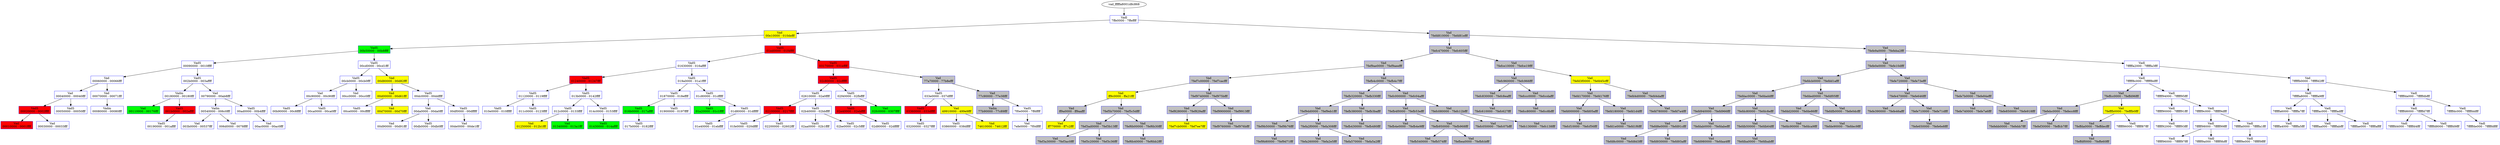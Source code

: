 /* Pid:    816 */
digraph processtree {
graph [rankdir = "TB"];
vad_fffffa8001d8c868 -> vad_fffffa8001d2f3c0
vad_fffffa8001d2f3c0 [label = "{ Vadl\n7ffe0000 - 7ffeffff }"shape = "record" color = "blue" style = "filled" fillcolor = "white"];
vad_fffffa8001d2f3c0 -> vad_fffffa8001d902a0
vad_fffffa8001d902a0 [label = "{ Vad \n00e10000 - 010defff }"shape = "record" color = "blue" style = "filled" fillcolor = "yellow"];
vad_fffffa8001d902a0 -> vad_fffffa8001d810a0
vad_fffffa8001d810a0 [label = "{ VadS\n00b50000 - 00b8ffff }"shape = "record" color = "blue" style = "filled" fillcolor = "green"];
vad_fffffa8001d810a0 -> vad_fffffa8000e3e7e0
vad_fffffa8000e3e7e0 [label = "{ VadS\n00090000 - 0010ffff }"shape = "record" color = "blue" style = "filled" fillcolor = "white"];
vad_fffffa8000e3e7e0 -> vad_fffffa8001d88b00
vad_fffffa8001d88b00 [label = "{ Vad \n00060000 - 00066fff }"shape = "record" color = "blue" style = "filled" fillcolor = "white"];
vad_fffffa8001d88b00 -> vad_fffffa8001d88c20
vad_fffffa8001d88c20 [label = "{ Vad \n00040000 - 00040fff }"shape = "record" color = "blue" style = "filled" fillcolor = "white"];
vad_fffffa8001d88c20 -> vad_fffffa8001d886b0
vad_fffffa8001d886b0 [label = "{ VadS\n00020000 - 0002ffff }"shape = "record" color = "blue" style = "filled" fillcolor = "red"];
vad_fffffa8001d886b0 -> vad_fffffa8001d82c40
vad_fffffa8001d82c40 [label = "{ Vad \n00010000 - 0001ffff }"shape = "record" color = "blue" style = "filled" fillcolor = "red"];
vad_fffffa8001d886b0 -> vad_fffffa80013a2b50
vad_fffffa80013a2b50 [label = "{ Vad \n00030000 - 00033fff }"shape = "record" color = "blue" style = "filled" fillcolor = "white"];
vad_fffffa8001d88c20 -> vad_fffffa80014e0610
vad_fffffa80014e0610 [label = "{ VadS\n00050000 - 00050fff }"shape = "record" color = "blue" style = "filled" fillcolor = "white"];
vad_fffffa8001d88b00 -> vad_fffffa8001d88a70
vad_fffffa8001d88a70 [label = "{ Vad \n00070000 - 00071fff }"shape = "record" color = "blue" style = "filled" fillcolor = "white"];
vad_fffffa8001d88a70 -> vad_fffffa8001d8cee0
vad_fffffa8001d8cee0 [label = "{ Vadm\n00080000 - 00080fff }"shape = "record" color = "blue" style = "filled" fillcolor = "white"];
vad_fffffa8000e3e7e0 -> vad_fffffa8001d82220
vad_fffffa8001d82220 [label = "{ VadS\n002b0000 - 003affff }"shape = "record" color = "blue" style = "filled" fillcolor = "white"];
vad_fffffa8001d82220 -> vad_fffffa8001d8cda0
vad_fffffa8001d8cda0 [label = "{ Vadm\n00180000 - 00180fff }"shape = "record" color = "blue" style = "filled" fillcolor = "white"];
vad_fffffa8001d8cda0 -> vad_fffffa8001d82300
vad_fffffa8001d82300 [label = "{ Vad \n00110000 - 00176fff }"shape = "record" color = "blue" style = "filled" fillcolor = "green"];
vad_fffffa8001d8cda0 -> vad_fffffa80014b3a60
vad_fffffa80014b3a60 [label = "{ VadS\n001b0000 - 002affff }"shape = "record" color = "blue" style = "filled" fillcolor = "red"];
vad_fffffa80014b3a60 -> vad_fffffa800204a8d0
vad_fffffa800204a8d0 [label = "{ VadS\n00190000 - 001affff }"shape = "record" color = "blue" style = "filled" fillcolor = "white"];
vad_fffffa8001d82220 -> vad_fffffa8001d8cf80
vad_fffffa8001d8cf80 [label = "{ Vad \n00790000 - 00ab8fff }"shape = "record" color = "blue" style = "filled" fillcolor = "white"];
vad_fffffa8001d8cf80 -> vad_fffffa8001d8baf0
vad_fffffa8001d8baf0 [label = "{ Vadm\n00540000 - 006c0fff }"shape = "record" color = "blue" style = "filled" fillcolor = "white"];
vad_fffffa8001d8baf0 -> vad_fffffa8001d81f80
vad_fffffa8001d81f80 [label = "{ Vad \n003b0000 - 00537fff }"shape = "record" color = "blue" style = "filled" fillcolor = "white"];
vad_fffffa8001d8baf0 -> vad_fffffa8001d88b90
vad_fffffa8001d88b90 [label = "{ Vad \n006d0000 - 0078ffff }"shape = "record" color = "blue" style = "filled" fillcolor = "white"];
vad_fffffa8001d8cf80 -> vad_fffffa80013a4750
vad_fffffa80013a4750 [label = "{ VadS\n00ad0000 - 00b4ffff }"shape = "record" color = "blue" style = "filled" fillcolor = "white"];
vad_fffffa80013a4750 -> vad_fffffa8001de8640
vad_fffffa8001de8640 [label = "{ Vad \n00ac0000 - 00ac0fff }"shape = "record" color = "blue" style = "filled" fillcolor = "white"];
vad_fffffa8001d810a0 -> vad_fffffa8001e6fcf0
vad_fffffa8001e6fcf0 [label = "{ VadS\n00cd0000 - 00cd1fff }"shape = "record" color = "blue" style = "filled" fillcolor = "white"];
vad_fffffa8001e6fcf0 -> vad_fffffa8001dfc6c0
vad_fffffa8001dfc6c0 [label = "{ VadS\n00cb0000 - 00cb0fff }"shape = "record" color = "blue" style = "filled" fillcolor = "white"];
vad_fffffa8001dfc6c0 -> vad_fffffa8001de8520
vad_fffffa8001de8520 [label = "{ Vad \n00c90000 - 00c90fff }"shape = "record" color = "blue" style = "filled" fillcolor = "white"];
vad_fffffa8001de8520 -> vad_fffffa8001d690a0
vad_fffffa8001d690a0 [label = "{ VadS\n00b90000 - 00c8ffff }"shape = "record" color = "blue" style = "filled" fillcolor = "white"];
vad_fffffa8001de8520 -> vad_fffffa8001df0200
vad_fffffa8001df0200 [label = "{ VadS\n00ca0000 - 00ca0fff }"shape = "record" color = "blue" style = "filled" fillcolor = "white"];
vad_fffffa8001dfc6c0 -> vad_fffffa8001e03f80
vad_fffffa8001e03f80 [label = "{ Vad \n00cc0000 - 00cc0fff }"shape = "record" color = "blue" style = "filled" fillcolor = "white"];
vad_fffffa8001e6fcf0 -> vad_fffffa8001fa7ce0
vad_fffffa8001fa7ce0 [label = "{ Vad \n00d80000 - 00d82fff }"shape = "record" color = "blue" style = "filled" fillcolor = "yellow"];
vad_fffffa8001fa7ce0 -> vad_fffffa8001f0eef0
vad_fffffa8001f0eef0 [label = "{ Vad \n00d00000 - 00d61fff }"shape = "record" color = "blue" style = "filled" fillcolor = "yellow"];
vad_fffffa8001f0eef0 -> vad_fffffa8001f2dc60
vad_fffffa8001f2dc60 [label = "{ VadS\n00ce0000 - 00cfffff }"shape = "record" color = "blue" style = "filled" fillcolor = "white"];
vad_fffffa8001f0eef0 -> vad_fffffa8001dc1990
vad_fffffa8001dc1990 [label = "{ Vad \n00d70000 - 00d70fff }"shape = "record" color = "blue" style = "filled" fillcolor = "yellow"];
vad_fffffa8001fa7ce0 -> vad_fffffa8001f293c0
vad_fffffa8001f293c0 [label = "{ VadS\n00dc0000 - 00ddffff }"shape = "record" color = "blue" style = "filled" fillcolor = "white"];
vad_fffffa8001f293c0 -> vad_fffffa8001dba6c0
vad_fffffa8001dba6c0 [label = "{ Vad \n00da0000 - 00da0fff }"shape = "record" color = "blue" style = "filled" fillcolor = "white"];
vad_fffffa8001dba6c0 -> vad_fffffa8001d3c9e0
vad_fffffa8001d3c9e0 [label = "{ Vad \n00d90000 - 00d91fff }"shape = "record" color = "blue" style = "filled" fillcolor = "white"];
vad_fffffa8001dba6c0 -> vad_fffffa8001f75660
vad_fffffa8001f75660 [label = "{ VadS\n00db0000 - 00db0fff }"shape = "record" color = "blue" style = "filled" fillcolor = "white"];
vad_fffffa8001f293c0 -> vad_fffffa80022420b0
vad_fffffa80022420b0 [label = "{ VadS\n00df0000 - 00dfffff }"shape = "record" color = "blue" style = "filled" fillcolor = "white"];
vad_fffffa80022420b0 -> vad_fffffa8001e5e7f0
vad_fffffa8001e5e7f0 [label = "{ Vad \n00de0000 - 00de1fff }"shape = "record" color = "blue" style = "filled" fillcolor = "white"];
vad_fffffa8001d902a0 -> vad_fffffa8001e58d20
vad_fffffa8001e58d20 [label = "{ VadS\n01ed0000 - 01f4ffff }"shape = "record" color = "blue" style = "filled" fillcolor = "red"];
vad_fffffa8001e58d20 -> vad_fffffa8001d9b340
vad_fffffa8001d9b340 [label = "{ VadS\n01630000 - 016affff }"shape = "record" color = "blue" style = "filled" fillcolor = "white"];
vad_fffffa8001d9b340 -> vad_fffffa8001d7ca10
vad_fffffa8001d7ca10 [label = "{ VadS\n01240000 - 01247fff }"shape = "record" color = "blue" style = "filled" fillcolor = "red"];
vad_fffffa8001d7ca10 -> vad_fffffa800204c4c0
vad_fffffa800204c4c0 [label = "{ VadS\n01120000 - 0119ffff }"shape = "record" color = "blue" style = "filled" fillcolor = "white"];
vad_fffffa800204c4c0 -> vad_fffffa800204a300
vad_fffffa800204a300 [label = "{ VadS\n010e0000 - 010fffff }"shape = "record" color = "blue" style = "filled" fillcolor = "white"];
vad_fffffa800204c4c0 -> vad_fffffa8001de5410
vad_fffffa8001de5410 [label = "{ VadS\n011c0000 - 0123ffff }"shape = "record" color = "blue" style = "filled" fillcolor = "white"];
vad_fffffa8001d7ca10 -> vad_fffffa8001d938b0
vad_fffffa8001d938b0 [label = "{ VadS\n013b0000 - 0142ffff }"shape = "record" color = "blue" style = "filled" fillcolor = "white"];
vad_fffffa8001d938b0 -> vad_fffffa8001d94560
vad_fffffa8001d94560 [label = "{ VadS\n012c0000 - 0133ffff }"shape = "record" color = "blue" style = "filled" fillcolor = "white"];
vad_fffffa8001d94560 -> vad_fffffa8000f3c260
vad_fffffa8000f3c260 [label = "{ Vad \n01250000 - 012b1fff }"shape = "record" color = "blue" style = "filled" fillcolor = "yellow"];
vad_fffffa8001d94560 -> vad_fffffa8000f3b3b0
vad_fffffa8000f3b3b0 [label = "{ Vad \n01340000 - 013a1fff }"shape = "record" color = "blue" style = "filled" fillcolor = "green"];
vad_fffffa8001d938b0 -> vad_fffffa8001f75270
vad_fffffa8001f75270 [label = "{ VadS\n014c0000 - 0153ffff }"shape = "record" color = "blue" style = "filled" fillcolor = "white"];
vad_fffffa8001f75270 -> vad_fffffa8000ffb090
vad_fffffa8000ffb090 [label = "{ VadS\n01430000 - 014affff }"shape = "record" color = "blue" style = "filled" fillcolor = "green"];
vad_fffffa8001d9b340 -> vad_fffffa8001dfb190
vad_fffffa8001dfb190 [label = "{ VadS\n019a0000 - 01a1ffff }"shape = "record" color = "blue" style = "filled" fillcolor = "white"];
vad_fffffa8001dfb190 -> vad_fffffa8001dfc380
vad_fffffa8001dfc380 [label = "{ VadS\n01870000 - 018effff }"shape = "record" color = "blue" style = "filled" fillcolor = "white"];
vad_fffffa8001dfc380 -> vad_fffffa80014eb240
vad_fffffa80014eb240 [label = "{ VadS\n016b0000 - 017affff }"shape = "record" color = "blue" style = "filled" fillcolor = "green"];
vad_fffffa80014eb240 -> vad_fffffa8001e27fc0
vad_fffffa8001e27fc0 [label = "{ VadS\n017b0000 - 0182ffff }"shape = "record" color = "blue" style = "filled" fillcolor = "white"];
vad_fffffa8001dfc380 -> vad_fffffa8001e5b990
vad_fffffa8001e5b990 [label = "{ VadS\n01900000 - 0197ffff }"shape = "record" color = "blue" style = "filled" fillcolor = "white"];
vad_fffffa8001dfb190 -> vad_fffffa8001e305c0
vad_fffffa8001e305c0 [label = "{ VadS\n01c80000 - 01cfffff }"shape = "record" color = "blue" style = "filled" fillcolor = "white"];
vad_fffffa8001e305c0 -> vad_fffffa8001e09c70
vad_fffffa8001e09c70 [label = "{ VadS\n01a20000 - 01c1ffff }"shape = "record" color = "blue" style = "filled" fillcolor = "green"];
vad_fffffa8001e305c0 -> vad_fffffa8001e538c0
vad_fffffa8001e538c0 [label = "{ VadS\n01d80000 - 01dfffff }"shape = "record" color = "blue" style = "filled" fillcolor = "white"];
vad_fffffa8001e538c0 -> vad_fffffa800203ebf0
vad_fffffa800203ebf0 [label = "{ VadS\n01e40000 - 01ebffff }"shape = "record" color = "blue" style = "filled" fillcolor = "white"];
vad_fffffa8001e58d20 -> vad_fffffa8001e82160
vad_fffffa8001e82160 [label = "{ VadS\n03170000 - 031effff }"shape = "record" color = "blue" style = "filled" fillcolor = "red"];
vad_fffffa8001e82160 -> vad_fffffa8001541190
vad_fffffa8001541190 [label = "{ VadS\n02c80000 - 02cfffff }"shape = "record" color = "blue" style = "filled" fillcolor = "red"];
vad_fffffa8001541190 -> vad_fffffa8001e93d20
vad_fffffa8001e93d20 [label = "{ VadS\n02610000 - 02a0ffff }"shape = "record" color = "blue" style = "filled" fillcolor = "white"];
vad_fffffa8001e93d20 -> vad_fffffa8001cf30a0
vad_fffffa8001cf30a0 [label = "{ VadS\n02100000 - 0217ffff }"shape = "record" color = "blue" style = "filled" fillcolor = "red"];
vad_fffffa8001cf30a0 -> vad_fffffa80020c4830
vad_fffffa80020c4830 [label = "{ VadS\n01fe0000 - 020dffff }"shape = "record" color = "blue" style = "filled" fillcolor = "white"];
vad_fffffa8001cf30a0 -> vad_fffffa8001e7e980
vad_fffffa8001e7e980 [label = "{ VadS\n02200000 - 02602fff }"shape = "record" color = "blue" style = "filled" fillcolor = "white"];
vad_fffffa8001e93d20 -> vad_fffffa8001493c00
vad_fffffa8001493c00 [label = "{ VadS\n02b40000 - 02bbffff }"shape = "record" color = "blue" style = "filled" fillcolor = "white"];
vad_fffffa8001493c00 -> vad_fffffa8002045550
vad_fffffa8002045550 [label = "{ VadS\n02aa0000 - 02b1ffff }"shape = "record" color = "blue" style = "filled" fillcolor = "white"];
vad_fffffa8001493c00 -> vad_fffffa8001e93ec0
vad_fffffa8001e93ec0 [label = "{ VadS\n02be0000 - 02c5ffff }"shape = "record" color = "blue" style = "filled" fillcolor = "white"];
vad_fffffa8001541190 -> vad_fffffa80020b4a40
vad_fffffa80020b4a40 [label = "{ VadS\n02f40000 - 02fbffff }"shape = "record" color = "blue" style = "filled" fillcolor = "white"];
vad_fffffa80020b4a40 -> vad_fffffa8001e7fcc0
vad_fffffa8001e7fcc0 [label = "{ VadS\n02e40000 - 02ebffff }"shape = "record" color = "blue" style = "filled" fillcolor = "red"];
vad_fffffa8001e7fcc0 -> vad_fffffa8000f96530
vad_fffffa8000f96530 [label = "{ VadS\n02d80000 - 02dfffff }"shape = "record" color = "blue" style = "filled" fillcolor = "white"];
vad_fffffa80020b4a40 -> vad_fffffa8001e290b0
vad_fffffa8001e290b0 [label = "{ Vad \n02fc0000 - 0307ffff }"shape = "record" color = "blue" style = "filled" fillcolor = "green"];
vad_fffffa8001e82160 -> vad_fffffa8001d82e30
vad_fffffa8001d82e30 [label = "{ Vad \n77a70000 - 77b8efff }"shape = "record" color = "blue" style = "filled" fillcolor = "gray"];
vad_fffffa8001d82e30 -> vad_fffffa8000c26220
vad_fffffa8000c26220 [label = "{ VadS\n033e0000 - 037dffff }"shape = "record" color = "blue" style = "filled" fillcolor = "white"];
vad_fffffa8000c26220 -> vad_fffffa8001ec40f0
vad_fffffa8001ec40f0 [label = "{ VadS\n03360000 - 033dffff }"shape = "record" color = "blue" style = "filled" fillcolor = "red"];
vad_fffffa8001ec40f0 -> vad_fffffa800224f1f0
vad_fffffa800224f1f0 [label = "{ VadS\n03200000 - 0327ffff }"shape = "record" color = "blue" style = "filled" fillcolor = "white"];
vad_fffffa8000c26220 -> vad_fffffa8001dcda80
vad_fffffa8001dcda80 [label = "{ Vad \n49910000 - 499e9fff }"shape = "record" color = "blue" style = "filled" fillcolor = "yellow"];
vad_fffffa8001dcda80 -> vad_fffffa80021d99a0
vad_fffffa80021d99a0 [label = "{ VadS\n03860000 - 038dffff }"shape = "record" color = "blue" style = "filled" fillcolor = "white"];
vad_fffffa8001dcda80 -> vad_fffffa80020b7980
vad_fffffa80020b7980 [label = "{ Vad \n74610000 - 74612fff }"shape = "record" color = "blue" style = "filled" fillcolor = "yellow"];
vad_fffffa8001d82e30 -> vad_fffffa8001d89140
vad_fffffa8001d89140 [label = "{ Vad \n77c90000 - 77e38fff }"shape = "record" color = "blue" style = "filled" fillcolor = "gray"];
vad_fffffa8001d89140 -> vad_fffffa8001d8ce40
vad_fffffa8001d8ce40 [label = "{ Vadm\n77b90000 - 77c89fff }"shape = "record" color = "blue" style = "filled" fillcolor = "gray"];
vad_fffffa8001d89140 -> vad_fffffa80013ba220
vad_fffffa80013ba220 [label = "{ VadS\n7f0e0000 - 7ffdffff }"shape = "record" color = "blue" style = "filled" fillcolor = "white"];
vad_fffffa80013ba220 -> vad_fffffa8001d82390
vad_fffffa8001d82390 [label = "{ Vad \n7efe0000 - 7f0dffff }"shape = "record" color = "blue" style = "filled" fillcolor = "white"];
vad_fffffa8001d2f3c0 -> vad_fffffa8001d81a00
vad_fffffa8001d81a00 [label = "{ Vad \n7fefd810000 - 7fefd81efff }"shape = "record" color = "blue" style = "filled" fillcolor = "gray"];
vad_fffffa8001d81a00 -> vad_fffffa8001d91580
vad_fffffa8001d91580 [label = "{ Vad \n7fefc470000 - 7fefc605fff }"shape = "record" color = "blue" style = "filled" fillcolor = "gray"];
vad_fffffa8001d91580 -> vad_fffffa8001cbb010
vad_fffffa8001cbb010 [label = "{ Vad \n7fef9ae0000 - 7fef9aeefff }"shape = "record" color = "blue" style = "filled" fillcolor = "gray"];
vad_fffffa8001cbb010 -> vad_fffffa8001d3cb10
vad_fffffa8001d3cb10 [label = "{ Vad \n7fef7c00000 - 7fef7cacfff }"shape = "record" color = "blue" style = "filled" fillcolor = "gray"];
vad_fffffa8001d3cb10 -> vad_fffffa8001edd1d0
vad_fffffa8001edd1d0 [label = "{ Vad \nff9c0000 - ffa21fff }"shape = "record" color = "blue" style = "filled" fillcolor = "yellow"];
vad_fffffa8001edd1d0 -> vad_fffffa8001d8a510
vad_fffffa8001d8a510 [label = "{ Vad \nff9a0000 - ff9aafff }"shape = "record" color = "blue" style = "filled" fillcolor = "gray"];
vad_fffffa8001d8a510 -> vad_fffffa8001dc1a20
vad_fffffa8001dc1a20 [label = "{ Vad \nff770000 - ff7c2fff }"shape = "record" color = "blue" style = "filled" fillcolor = "yellow"];
vad_fffffa8001edd1d0 -> vad_fffffa8001f2d9d0
vad_fffffa8001f2d9d0 [label = "{ Vad \n7fef5b70000 - 7fef5c5dfff }"shape = "record" color = "blue" style = "filled" fillcolor = "gray"];
vad_fffffa8001f2d9d0 -> vad_fffffa8001e5b640
vad_fffffa8001e5b640 [label = "{ Vad \n7fef3ad0000 - 7fef3b13fff }"shape = "record" color = "blue" style = "filled" fillcolor = "gray"];
vad_fffffa8001e5b640 -> vad_fffffa8001e7ee20
vad_fffffa8001e7ee20 [label = "{ Vad \n7fef3a30000 - 7fef3ac0fff }"shape = "record" color = "blue" style = "filled" fillcolor = "gray"];
vad_fffffa8001e5b640 -> vad_fffffa8001e17510
vad_fffffa8001e17510 [label = "{ Vad \n7fef3c20000 - 7fef3c36fff }"shape = "record" color = "blue" style = "filled" fillcolor = "gray"];
vad_fffffa8001f2d9d0 -> vad_fffffa8001ea5900
vad_fffffa8001ea5900 [label = "{ Vad \n7fef6b00000 - 7fef6b30fff }"shape = "record" color = "blue" style = "filled" fillcolor = "gray"];
vad_fffffa8001ea5900 -> vad_fffffa8002245320
vad_fffffa8002245320 [label = "{ Vad \n7fef6b40000 - 7fef6bb2fff }"shape = "record" color = "blue" style = "filled" fillcolor = "gray"];
vad_fffffa8001d3cb10 -> vad_fffffa8001c3eb90
vad_fffffa8001c3eb90 [label = "{ Vad \n7fef9740000 - 7fef975bfff }"shape = "record" color = "blue" style = "filled" fillcolor = "gray"];
vad_fffffa8001c3eb90 -> vad_fffffa8001d98490
vad_fffffa8001d98490 [label = "{ Vad \n7fef8280000 - 7fef829afff }"shape = "record" color = "blue" style = "filled" fillcolor = "gray"];
vad_fffffa8001d98490 -> vad_fffffa80021451b0
vad_fffffa80021451b0 [label = "{ Vad \n7fef7cb0000 - 7fef7ee7fff }"shape = "record" color = "blue" style = "filled" fillcolor = "yellow"];
vad_fffffa8001c3eb90 -> vad_fffffa8001d36540
vad_fffffa8001d36540 [label = "{ Vad \n7fef9900000 - 7fef9913fff }"shape = "record" color = "blue" style = "filled" fillcolor = "gray"];
vad_fffffa8001d36540 -> vad_fffffa8001ecf530
vad_fffffa8001ecf530 [label = "{ Vad \n7fef9760000 - 7fef976bfff }"shape = "record" color = "blue" style = "filled" fillcolor = "gray"];
vad_fffffa8001cbb010 -> vad_fffffa8001e56c20
vad_fffffa8001e56c20 [label = "{ Vad \n7fefb4c0000 - 7fefb4c7fff }"shape = "record" color = "blue" style = "filled" fillcolor = "gray"];
vad_fffffa8001e56c20 -> vad_fffffa8001e6bc70
vad_fffffa8001e6bc70 [label = "{ Vad \n7fefb320000 - 7fefb330fff }"shape = "record" color = "blue" style = "filled" fillcolor = "gray"];
vad_fffffa8001e6bc70 -> vad_fffffa8001d36430
vad_fffffa8001d36430 [label = "{ Vad \n7fef9dd0000 - 7fef9eb1fff }"shape = "record" color = "blue" style = "filled" fillcolor = "gray"];
vad_fffffa8001d36430 -> vad_fffffa8001d36090
vad_fffffa8001d36090 [label = "{ Vad \n7fef9b50000 - 7fef9b76fff }"shape = "record" color = "blue" style = "filled" fillcolor = "gray"];
vad_fffffa8001d36090 -> vad_fffffa8001e04930
vad_fffffa8001e04930 [label = "{ Vad \n7fef9b80000 - 7fef9d71fff }"shape = "record" color = "blue" style = "filled" fillcolor = "gray"];
vad_fffffa8001d36430 -> vad_fffffa8002261180
vad_fffffa8002261180 [label = "{ Vad \n7fefa2f0000 - 7fefa308fff }"shape = "record" color = "blue" style = "filled" fillcolor = "gray"];
vad_fffffa8002261180 -> vad_fffffa8001d36c80
vad_fffffa8001d36c80 [label = "{ Vad \n7fefa260000 - 7fefa2e5fff }"shape = "record" color = "blue" style = "filled" fillcolor = "gray"];
vad_fffffa8002261180 -> vad_fffffa8001ed0860
vad_fffffa8001ed0860 [label = "{ Vad \n7fefa570000 - 7fefa5a2fff }"shape = "record" color = "blue" style = "filled" fillcolor = "gray"];
vad_fffffa8001e6bc70 -> vad_fffffa8001e5bf80
vad_fffffa8001e5bf80 [label = "{ Vad \n7fefb380000 - 7fefb3bafff }"shape = "record" color = "blue" style = "filled" fillcolor = "gray"];
vad_fffffa8001e5bf80 -> vad_fffffa8001e4f6a0
vad_fffffa8001e4f6a0 [label = "{ Vad \n7fefb430000 - 7fefb480fff }"shape = "record" color = "blue" style = "filled" fillcolor = "gray"];
vad_fffffa8001e56c20 -> vad_fffffa8001de7f80
vad_fffffa8001de7f80 [label = "{ Vad \n7fefc000000 - 7fefc04afff }"shape = "record" color = "blue" style = "filled" fillcolor = "gray"];
vad_fffffa8001de7f80 -> vad_fffffa8001e89bf0
vad_fffffa8001e89bf0 [label = "{ Vad \n7fefb4f0000 - 7fefb53efff }"shape = "record" color = "blue" style = "filled" fillcolor = "gray"];
vad_fffffa8001e89bf0 -> vad_fffffa8001e4fe20
vad_fffffa8001e4fe20 [label = "{ Vad \n7fefb4e0000 - 7fefb4e9fff }"shape = "record" color = "blue" style = "filled" fillcolor = "gray"];
vad_fffffa8001e89bf0 -> vad_fffffa8001e9b6c0
vad_fffffa8001e9b6c0 [label = "{ Vad \n7fefb950000 - 7fefb968fff }"shape = "record" color = "blue" style = "filled" fillcolor = "gray"];
vad_fffffa8001e9b6c0 -> vad_fffffa8001c6bc30
vad_fffffa8001c6bc30 [label = "{ Vad \n7fefb540000 - 7fefb574fff }"shape = "record" color = "blue" style = "filled" fillcolor = "gray"];
vad_fffffa8001e9b6c0 -> vad_fffffa8001de5540
vad_fffffa8001de5540 [label = "{ Vad \n7fefbea0000 - 7fefbfcbfff }"shape = "record" color = "blue" style = "filled" fillcolor = "gray"];
vad_fffffa8001de7f80 -> vad_fffffa8001de7b60
vad_fffffa8001de7b60 [label = "{ Vad \n7fefc080000 - 7fefc12bfff }"shape = "record" color = "blue" style = "filled" fillcolor = "gray"];
vad_fffffa8001de7b60 -> vad_fffffa8001de7830
vad_fffffa8001de7830 [label = "{ Vad \n7fefc050000 - 7fefc07bfff }"shape = "record" color = "blue" style = "filled" fillcolor = "gray"];
vad_fffffa8001de7b60 -> vad_fffffa8001de5cd0
vad_fffffa8001de5cd0 [label = "{ Vad \n7fefc130000 - 7fefc138fff }"shape = "record" color = "blue" style = "filled" fillcolor = "gray"];
vad_fffffa8001d91580 -> vad_fffffa8001d9e6a0
vad_fffffa8001d9e6a0 [label = "{ Vad \n7fefce10000 - 7fefce19fff }"shape = "record" color = "blue" style = "filled" fillcolor = "gray"];
vad_fffffa8001d9e6a0 -> vad_fffffa8001d9fd30
vad_fffffa8001d9fd30 [label = "{ Vad \n7fefc960000 - 7fefc966fff }"shape = "record" color = "blue" style = "filled" fillcolor = "gray"];
vad_fffffa8001d9fd30 -> vad_fffffa8001e5a4a0
vad_fffffa8001e5a4a0 [label = "{ Vad \n7fefc830000 - 7fefc8eafff }"shape = "record" color = "blue" style = "filled" fillcolor = "gray"];
vad_fffffa8001e5a4a0 -> vad_fffffa8001e74500
vad_fffffa8001e74500 [label = "{ Vad \n7fefc610000 - 7fefc627fff }"shape = "record" color = "blue" style = "filled" fillcolor = "gray"];
vad_fffffa8001d9fd30 -> vad_fffffa8001db4580
vad_fffffa8001db4580 [label = "{ Vad \n7fefccc0000 - 7fefccdafff }"shape = "record" color = "blue" style = "filled" fillcolor = "gray"];
vad_fffffa8001db4580 -> vad_fffffa8001e5a170
vad_fffffa8001e5a170 [label = "{ Vad \n7fefcc80000 - 7fefcc8bfff }"shape = "record" color = "blue" style = "filled" fillcolor = "gray"];
vad_fffffa8001d9e6a0 -> vad_fffffa8001d92220
vad_fffffa8001d92220 [label = "{ Vad \n7fefd3f0000 - 7fefd45cfff }"shape = "record" color = "blue" style = "filled" fillcolor = "yellow"];
vad_fffffa8001d92220 -> vad_fffffa8001da3110
vad_fffffa8001da3110 [label = "{ Vad \n7fefd170000 - 7fefd176fff }"shape = "record" color = "blue" style = "filled" fillcolor = "gray"];
vad_fffffa8001da3110 -> vad_fffffa8001e51150
vad_fffffa8001e51150 [label = "{ Vad \n7fefd000000 - 7fefd05afff }"shape = "record" color = "blue" style = "filled" fillcolor = "gray"];
vad_fffffa8001e51150 -> vad_fffffa8001e6d180
vad_fffffa8001e6d180 [label = "{ Vad \n7fefcf10000 - 7fefcf56fff }"shape = "record" color = "blue" style = "filled" fillcolor = "gray"];
vad_fffffa8001da3110 -> vad_fffffa8001daf200
vad_fffffa8001daf200 [label = "{ Vad \n7fefd180000 - 7fefd1d4fff }"shape = "record" color = "blue" style = "filled" fillcolor = "gray"];
vad_fffffa8001daf200 -> vad_fffffa8001e71c20
vad_fffffa8001e71c20 [label = "{ Vad \n7fefd1e0000 - 7fefd1f6fff }"shape = "record" color = "blue" style = "filled" fillcolor = "gray"];
vad_fffffa8001d92220 -> vad_fffffa8001da0ce0
vad_fffffa8001da0ce0 [label = "{ Vad \n7fefd4d0000 - 7fefd4dafff }"shape = "record" color = "blue" style = "filled" fillcolor = "gray"];
vad_fffffa8001da0ce0 -> vad_fffffa8001da09b0
vad_fffffa8001da09b0 [label = "{ Vad \n7fefd780000 - 7fefd7a4fff }"shape = "record" color = "blue" style = "filled" fillcolor = "gray"];
vad_fffffa8001d81a00 -> vad_fffffa8001d8cb00
vad_fffffa8001d8cb00 [label = "{ Vad \n7fefe9a0000 - 7fefeba2fff }"shape = "record" color = "blue" style = "filled" fillcolor = "gray"];
vad_fffffa8001d8cb00 -> vad_fffffa8001d815f0
vad_fffffa8001d815f0 [label = "{ Vad \n7fefe0e0000 - 7fefe10dfff }"shape = "record" color = "blue" style = "filled" fillcolor = "gray"];
vad_fffffa8001d815f0 -> vad_fffffa8001d82da0
vad_fffffa8001d82da0 [label = "{ Vad \n7fefdcb0000 - 7fefdd1afff }"shape = "record" color = "blue" style = "filled" fillcolor = "gray"];
vad_fffffa8001d82da0 -> vad_fffffa80020c2970
vad_fffffa80020c2970 [label = "{ Vad \n7fefdac0000 - 7fefdaddfff }"shape = "record" color = "blue" style = "filled" fillcolor = "gray"];
vad_fffffa80020c2970 -> vad_fffffa8001e4fa60
vad_fffffa8001e4fa60 [label = "{ Vad \n7fefd940000 - 7fefd966fff }"shape = "record" color = "blue" style = "filled" fillcolor = "gray"];
vad_fffffa8001e4fa60 -> vad_fffffa8001e32b60
vad_fffffa8001e32b60 [label = "{ Vad \n7fefd8e0000 - 7fefd91cfff }"shape = "record" color = "blue" style = "filled" fillcolor = "gray"];
vad_fffffa8001e32b60 -> vad_fffffa8001d9f550
vad_fffffa8001d9f550 [label = "{ Vad \n7fefd8c0000 - 7fefd8d3fff }"shape = "record" color = "blue" style = "filled" fillcolor = "gray"];
vad_fffffa8001e32b60 -> vad_fffffa8001e4f730
vad_fffffa8001e4f730 [label = "{ Vad \n7fefd930000 - 7fefd93afff }"shape = "record" color = "blue" style = "filled" fillcolor = "gray"];
vad_fffffa8001e4fa60 -> vad_fffffa8001dba630
vad_fffffa8001dba630 [label = "{ Vad \n7fefdab0000 - 7fefdabefff }"shape = "record" color = "blue" style = "filled" fillcolor = "gray"];
vad_fffffa8001dba630 -> vad_fffffa8001cbaf80
vad_fffffa8001cbaf80 [label = "{ Vad \n7fefd980000 - 7fefdaa4fff }"shape = "record" color = "blue" style = "filled" fillcolor = "gray"];
vad_fffffa80020c2970 -> vad_fffffa8001d97690
vad_fffffa8001d97690 [label = "{ Vad \n7fefdc80000 - 7fefdc8efff }"shape = "record" color = "blue" style = "filled" fillcolor = "gray"];
vad_fffffa8001d97690 -> vad_fffffa800216eb10
vad_fffffa800216eb10 [label = "{ Vad \n7fefdb50000 - 7fefdb64fff }"shape = "record" color = "blue" style = "filled" fillcolor = "gray"];
vad_fffffa800216eb10 -> vad_fffffa8001dfe860
vad_fffffa8001dfe860 [label = "{ Vad \n7fefdba0000 - 7fefdbabfff }"shape = "record" color = "blue" style = "filled" fillcolor = "gray"];
vad_fffffa8001d97690 -> vad_fffffa8001de3b80
vad_fffffa8001de3b80 [label = "{ Vad \n7fefdc90000 - 7fefdca9fff }"shape = "record" color = "blue" style = "filled" fillcolor = "gray"];
vad_fffffa8001d82da0 -> vad_fffffa8001dcf010
vad_fffffa8001dcf010 [label = "{ Vad \n7fefded0000 - 7fefdf05fff }"shape = "record" color = "blue" style = "filled" fillcolor = "gray"];
vad_fffffa8001dcf010 -> vad_fffffa8001d97720
vad_fffffa8001d97720 [label = "{ Vad \n7fefdd20000 - 7fefde86fff }"shape = "record" color = "blue" style = "filled" fillcolor = "gray"];
vad_fffffa8001d97720 -> vad_fffffa8001d9b2b0
vad_fffffa8001d9b2b0 [label = "{ Vad \n7fefde90000 - 7fefdec9fff }"shape = "record" color = "blue" style = "filled" fillcolor = "gray"];
vad_fffffa8001dcf010 -> vad_fffffa8001d8cc50
vad_fffffa8001d8cc50 [label = "{ Vad \n7fefdfb0000 - 7fefe0dcfff }"shape = "record" color = "blue" style = "filled" fillcolor = "gray"];
vad_fffffa8001d815f0 -> vad_fffffa8001d8cce0
vad_fffffa8001d8cce0 [label = "{ Vad \n7fefe720000 - 7fefe73efff }"shape = "record" color = "blue" style = "filled" fillcolor = "gray"];
vad_fffffa8001d8cce0 -> vad_fffffa8001de29c0
vad_fffffa8001de29c0 [label = "{ Vad \n7fefe470000 - 7fefe646fff }"shape = "record" color = "blue" style = "filled" fillcolor = "gray"];
vad_fffffa8001de29c0 -> vad_fffffa8001d8fe80
vad_fffffa8001d8fe80 [label = "{ Vad \n7fefe390000 - 7fefe46afff }"shape = "record" color = "blue" style = "filled" fillcolor = "gray"];
vad_fffffa8001de29c0 -> vad_fffffa8001d8c950
vad_fffffa8001d8c950 [label = "{ Vad \n7fefe710000 - 7fefe71dfff }"shape = "record" color = "blue" style = "filled" fillcolor = "gray"];
vad_fffffa8001d8c950 -> vad_fffffa8001de85b0
vad_fffffa8001de85b0 [label = "{ Vad \n7fefe650000 - 7fefe6e8fff }"shape = "record" color = "blue" style = "filled" fillcolor = "gray"];
vad_fffffa8001d8cce0 -> vad_fffffa8001d82270
vad_fffffa8001d82270 [label = "{ Vad \n7fefe7b0000 - 7fefe84efff }"shape = "record" color = "blue" style = "filled" fillcolor = "gray"];
vad_fffffa8001d82270 -> vad_fffffa8001d8ca70
vad_fffffa8001d8ca70 [label = "{ Vad \n7fefe740000 - 7fefe7a6fff }"shape = "record" color = "blue" style = "filled" fillcolor = "gray"];
vad_fffffa8001d82270 -> vad_fffffa8001d81010
vad_fffffa8001d81010 [label = "{ Vad \n7fefe850000 - 7fefe918fff }"shape = "record" color = "blue" style = "filled" fillcolor = "gray"];
vad_fffffa8001d8cb00 -> vad_fffffa8001e418d0
vad_fffffa8001e418d0 [label = "{ Vadl\n7fffffa2000 - 7fffffa3fff }"shape = "record" color = "blue" style = "filled" fillcolor = "white"];
vad_fffffa8001e418d0 -> vad_fffffa8001e40590
vad_fffffa8001e40590 [label = "{ Vadl\n7fffff8c000 - 7fffff8dfff }"shape = "record" color = "blue" style = "filled" fillcolor = "white"];
vad_fffffa8001e40590 -> vad_fffffa8001de37b0
vad_fffffa8001de37b0 [label = "{ Vad \n7feffcc0000 - 7feffd96fff }"shape = "record" color = "blue" style = "filled" fillcolor = "gray"];
vad_fffffa8001de37b0 -> vad_fffffa8001d6eb70
vad_fffffa8001d6eb70 [label = "{ Vad \n7fefebc0000 - 7fefecc8fff }"shape = "record" color = "blue" style = "filled" fillcolor = "gray"];
vad_fffffa8001d6eb70 -> vad_fffffa8001daf880
vad_fffffa8001daf880 [label = "{ Vad \n7fefebb0000 - 7fefebb7fff }"shape = "record" color = "blue" style = "filled" fillcolor = "gray"];
vad_fffffa8001d6eb70 -> vad_fffffa8001d6da00
vad_fffffa8001d6da00 [label = "{ Vad \n7fefef30000 - 7feffcb7fff }"shape = "record" color = "blue" style = "filled" fillcolor = "gray"];
vad_fffffa8001de37b0 -> vad_fffffa8001d88350
vad_fffffa8001d88350 [label = "{ Vad \n7fefffb0000 - 7fefffb0fff }"shape = "record" color = "blue" style = "filled" fillcolor = "yellow"];
vad_fffffa8001d88350 -> vad_fffffa8001daf910
vad_fffffa8001daf910 [label = "{ Vad \n7feffda0000 - 7feffdecfff }"shape = "record" color = "blue" style = "filled" fillcolor = "gray"];
vad_fffffa8001daf910 -> vad_fffffa8001e71610
vad_fffffa8001e71610 [label = "{ Vad \n7feffdf0000 - 7feffe60fff }"shape = "record" color = "blue" style = "filled" fillcolor = "gray"];
vad_fffffa8001d88350 -> vad_fffffa8001f2b930
vad_fffffa8001f2b930 [label = "{ Vadl\n7fffff86000 - 7fffff87fff }"shape = "record" color = "blue" style = "filled" fillcolor = "white"];
vad_fffffa8001e40590 -> vad_fffffa80020c4470
vad_fffffa80020c4470 [label = "{ Vadl\n7fffff94000 - 7fffff95fff }"shape = "record" color = "blue" style = "filled" fillcolor = "white"];
vad_fffffa80020c4470 -> vad_fffffa8001e3bb10
vad_fffffa8001e3bb10 [label = "{ Vadl\n7fffff90000 - 7fffff91fff }"shape = "record" color = "blue" style = "filled" fillcolor = "white"];
vad_fffffa8001e3bb10 -> vad_fffffa8000ffca70
vad_fffffa8000ffca70 [label = "{ Vadl\n7fffff92000 - 7fffff93fff }"shape = "record" color = "blue" style = "filled" fillcolor = "white"];
vad_fffffa80020c4470 -> vad_fffffa8001e4d780
vad_fffffa8001e4d780 [label = "{ Vadl\n7fffff9c000 - 7fffff9dfff }"shape = "record" color = "blue" style = "filled" fillcolor = "white"];
vad_fffffa8001e4d780 -> vad_fffffa8001e5c550
vad_fffffa8001e5c550 [label = "{ Vadl\n7fffff98000 - 7fffff99fff }"shape = "record" color = "blue" style = "filled" fillcolor = "white"];
vad_fffffa8001e5c550 -> vad_fffffa8001e5e5d0
vad_fffffa8001e5e5d0 [label = "{ Vadl\n7fffff96000 - 7fffff97fff }"shape = "record" color = "blue" style = "filled" fillcolor = "white"];
vad_fffffa8001e5c550 -> vad_fffffa8001e511e0
vad_fffffa8001e511e0 [label = "{ Vadl\n7fffff9a000 - 7fffff9bfff }"shape = "record" color = "blue" style = "filled" fillcolor = "white"];
vad_fffffa8001e4d780 -> vad_fffffa8001dfc2e0
vad_fffffa8001dfc2e0 [label = "{ Vadl\n7fffffa0000 - 7fffffa1fff }"shape = "record" color = "blue" style = "filled" fillcolor = "white"];
vad_fffffa8001dfc2e0 -> vad_fffffa8001dea010
vad_fffffa8001dea010 [label = "{ Vadl\n7fffff9e000 - 7fffff9ffff }"shape = "record" color = "blue" style = "filled" fillcolor = "white"];
vad_fffffa8001e418d0 -> vad_fffffa8001d89400
vad_fffffa8001d89400 [label = "{ Vad \n7fffffb0000 - 7fffffd2fff }"shape = "record" color = "blue" style = "filled" fillcolor = "white"];
vad_fffffa8001d89400 -> vad_fffffa8001f5be70
vad_fffffa8001f5be70 [label = "{ Vadl\n7fffffa8000 - 7fffffa9fff }"shape = "record" color = "blue" style = "filled" fillcolor = "white"];
vad_fffffa8001f5be70 -> vad_fffffa800203ecc0
vad_fffffa800203ecc0 [label = "{ Vadl\n7fffffa6000 - 7fffffa7fff }"shape = "record" color = "blue" style = "filled" fillcolor = "white"];
vad_fffffa800203ecc0 -> vad_fffffa8001db8db0
vad_fffffa8001db8db0 [label = "{ Vadl\n7fffffa4000 - 7fffffa5fff }"shape = "record" color = "blue" style = "filled" fillcolor = "white"];
vad_fffffa8001f5be70 -> vad_fffffa8001d48cd0
vad_fffffa8001d48cd0 [label = "{ Vadl\n7fffffac000 - 7fffffadfff }"shape = "record" color = "blue" style = "filled" fillcolor = "white"];
vad_fffffa8001d48cd0 -> vad_fffffa8000ffa9d0
vad_fffffa8000ffa9d0 [label = "{ Vadl\n7fffffaa000 - 7fffffabfff }"shape = "record" color = "blue" style = "filled" fillcolor = "white"];
vad_fffffa8001d48cd0 -> vad_fffffa8001d93980
vad_fffffa8001d93980 [label = "{ Vadl\n7fffffae000 - 7fffffaffff }"shape = "record" color = "blue" style = "filled" fillcolor = "white"];
vad_fffffa8001d89400 -> vad_fffffa8001f2a240
vad_fffffa8001f2a240 [label = "{ Vadl\n7fffffda000 - 7fffffdbfff }"shape = "record" color = "blue" style = "filled" fillcolor = "white"];
vad_fffffa8001f2a240 -> vad_fffffa8001de8190
vad_fffffa8001de8190 [label = "{ Vadl\n7fffffd6000 - 7fffffd7fff }"shape = "record" color = "blue" style = "filled" fillcolor = "white"];
vad_fffffa8001de8190 -> vad_fffffa8001d8b3f0
vad_fffffa8001d8b3f0 [label = "{ Vadl\n7fffffd4000 - 7fffffd4fff }"shape = "record" color = "blue" style = "filled" fillcolor = "white"];
vad_fffffa8001de8190 -> vad_fffffa8000e86900
vad_fffffa8000e86900 [label = "{ Vadl\n7fffffd8000 - 7fffffd9fff }"shape = "record" color = "blue" style = "filled" fillcolor = "white"];
vad_fffffa8001f2a240 -> vad_fffffa8001d8ef70
vad_fffffa8001d8ef70 [label = "{ Vadl\n7fffffdc000 - 7fffffddfff }"shape = "record" color = "blue" style = "filled" fillcolor = "white"];
vad_fffffa8001d8ef70 -> vad_fffffa8001d8bce0
vad_fffffa8001d8bce0 [label = "{ Vadl\n7fffffde000 - 7fffffdffff }"shape = "record" color = "blue" style = "filled" fillcolor = "white"];
}
